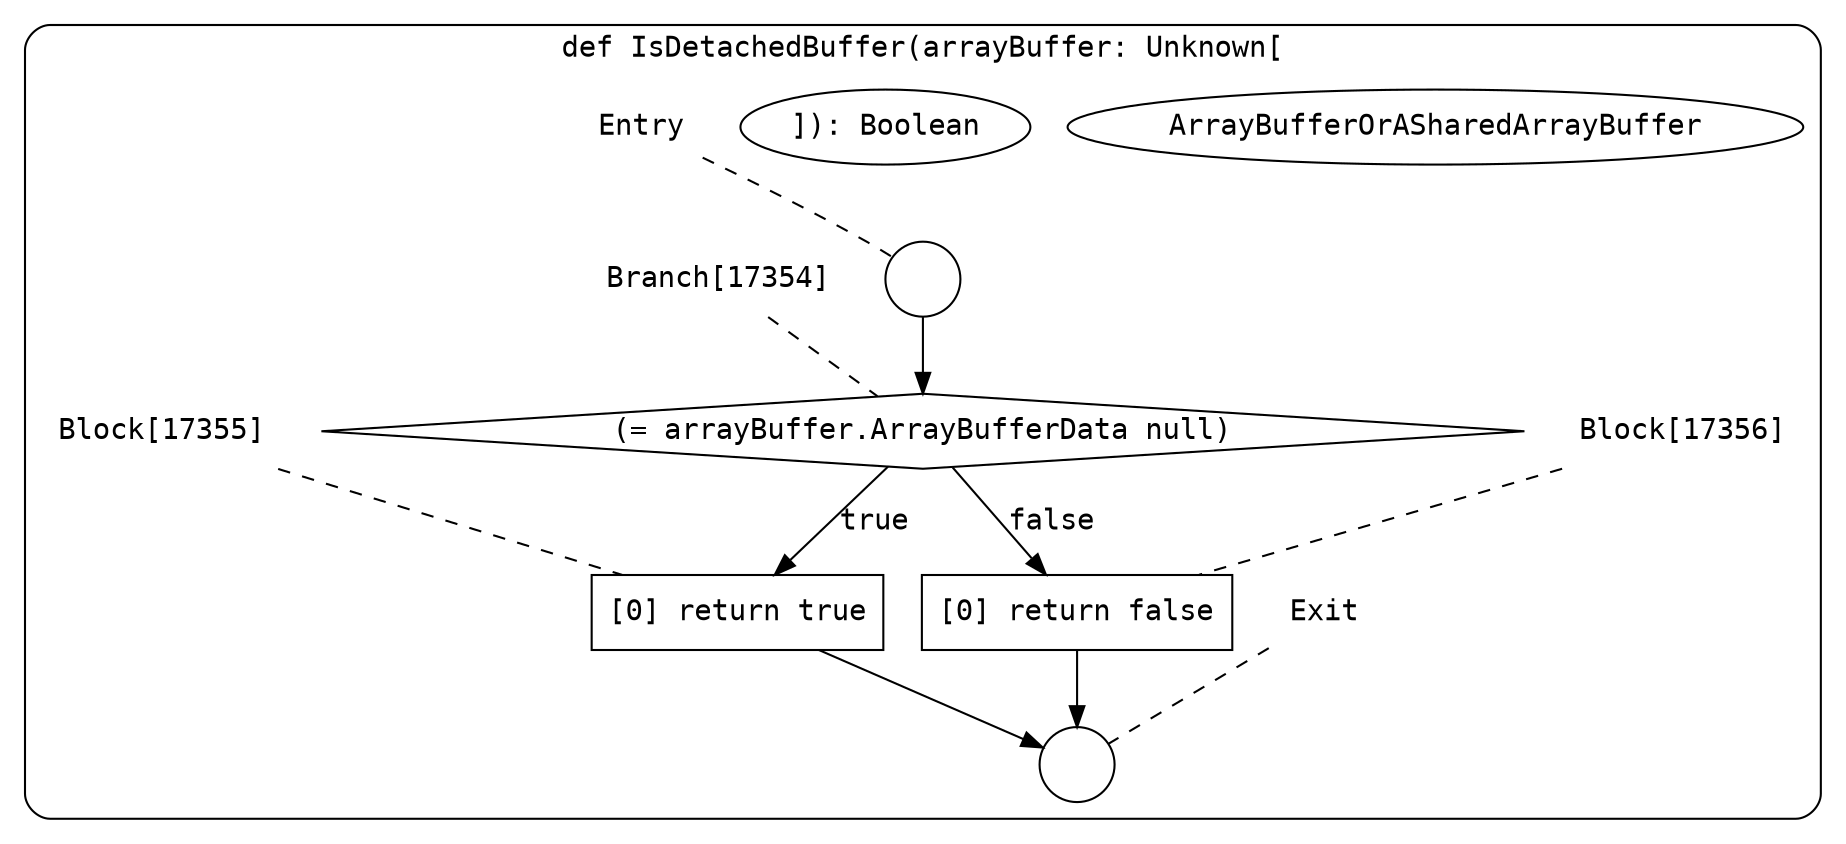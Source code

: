 digraph {
  graph [fontname = "Consolas"]
  node [fontname = "Consolas"]
  edge [fontname = "Consolas"]
  subgraph cluster2471 {
    label = "def IsDetachedBuffer(arrayBuffer: Unknown["ArrayBufferOrASharedArrayBuffer"]): Boolean"
    style = rounded
    cluster2471_entry_name [shape=none, label=<<font color="black">Entry</font>>]
    cluster2471_entry_name -> cluster2471_entry [arrowhead=none, color="black", style=dashed]
    cluster2471_entry [shape=circle label=" " color="black" fillcolor="white" style=filled]
    cluster2471_entry -> node17354 [color="black"]
    cluster2471_exit_name [shape=none, label=<<font color="black">Exit</font>>]
    cluster2471_exit_name -> cluster2471_exit [arrowhead=none, color="black", style=dashed]
    cluster2471_exit [shape=circle label=" " color="black" fillcolor="white" style=filled]
    node17354_name [shape=none, label=<<font color="black">Branch[17354]</font>>]
    node17354_name -> node17354 [arrowhead=none, color="black", style=dashed]
    node17354 [shape=diamond, label=<<font color="black">(= arrayBuffer.ArrayBufferData null)</font>> color="black" fillcolor="white", style=filled]
    node17354 -> node17355 [label=<<font color="black">true</font>> color="black"]
    node17354 -> node17356 [label=<<font color="black">false</font>> color="black"]
    node17355_name [shape=none, label=<<font color="black">Block[17355]</font>>]
    node17355_name -> node17355 [arrowhead=none, color="black", style=dashed]
    node17355 [shape=box, label=<<font color="black">[0] return true<BR ALIGN="LEFT"/></font>> color="black" fillcolor="white", style=filled]
    node17355 -> cluster2471_exit [color="black"]
    node17356_name [shape=none, label=<<font color="black">Block[17356]</font>>]
    node17356_name -> node17356 [arrowhead=none, color="black", style=dashed]
    node17356 [shape=box, label=<<font color="black">[0] return false<BR ALIGN="LEFT"/></font>> color="black" fillcolor="white", style=filled]
    node17356 -> cluster2471_exit [color="black"]
  }
}